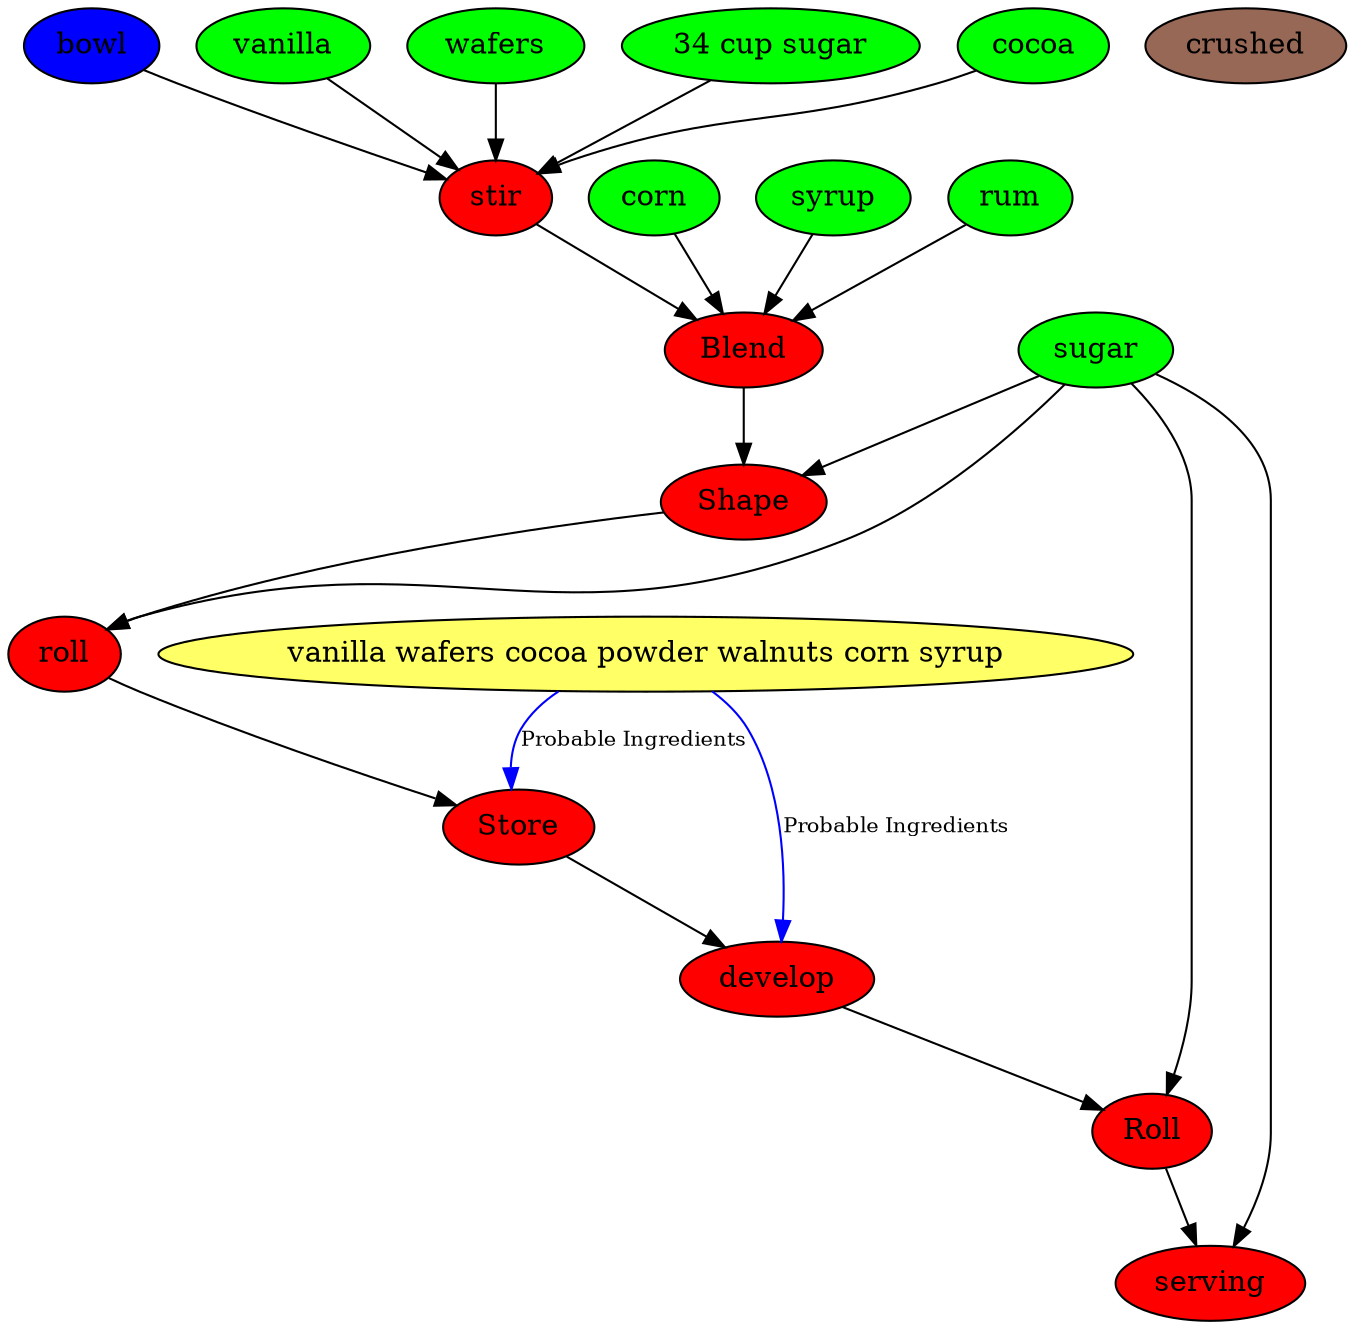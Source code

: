 digraph G {
bowl [style=filled, fillcolor="#0000ff"];
stir [style=filled, fillcolor=red];
crushed [style=filled, fillcolor="#976856"];
vanilla [style=filled, fillcolor=green];
wafers [style=filled, fillcolor=green];
"34 cup sugar" [style=filled, fillcolor=green];
cocoa [style=filled, fillcolor=green];
Blend [style=filled, fillcolor=red];
corn [style=filled, fillcolor=green];
syrup [style=filled, fillcolor=green];
rum [style=filled, fillcolor=green];
Shape [style=filled, fillcolor=red];
roll [style=filled, fillcolor=red];
sugar [style=filled, fillcolor=green];
Store [style=filled, fillcolor=red];
develop [style=filled, fillcolor=red];
"vanilla wafers cocoa powder walnuts corn syrup" [style=filled, fillcolor="#ffff66"];
Roll [style=filled, fillcolor=red];
sugar [style=filled, fillcolor=green];
serving [style=filled, fillcolor=red];
stir -> Blend;
Blend -> Shape;
Shape -> roll;
roll -> Store;
Store -> develop;
develop -> Roll;
Roll -> serving;
vanilla -> stir;
wafers -> stir;
"34 cup sugar" -> stir;
cocoa -> stir;
corn -> Blend;
syrup -> Blend;
rum -> Blend;
sugar -> Shape;
sugar -> roll;
sugar -> Roll;
sugar -> serving;
bowl -> stir;
"vanilla wafers cocoa powder walnuts corn syrup" -> Store  [color=blue, labelfontcolor="#009933", fontsize="10.0", label="Probable Ingredients"];
"vanilla wafers cocoa powder walnuts corn syrup" -> develop  [color=blue, labelfontcolor="#009933", fontsize="10.0", label="Probable Ingredients"];
}
